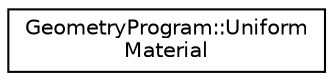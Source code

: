 digraph "Graphical Class Hierarchy"
{
 // INTERACTIVE_SVG=YES
 // LATEX_PDF_SIZE
  edge [fontname="Helvetica",fontsize="10",labelfontname="Helvetica",labelfontsize="10"];
  node [fontname="Helvetica",fontsize="10",shape=record];
  rankdir="LR";
  Node0 [label="GeometryProgram::Uniform\lMaterial",height=0.2,width=0.4,color="black", fillcolor="white", style="filled",URL="$struct_geometry_program_1_1_uniform_material.html",tooltip=" "];
}

